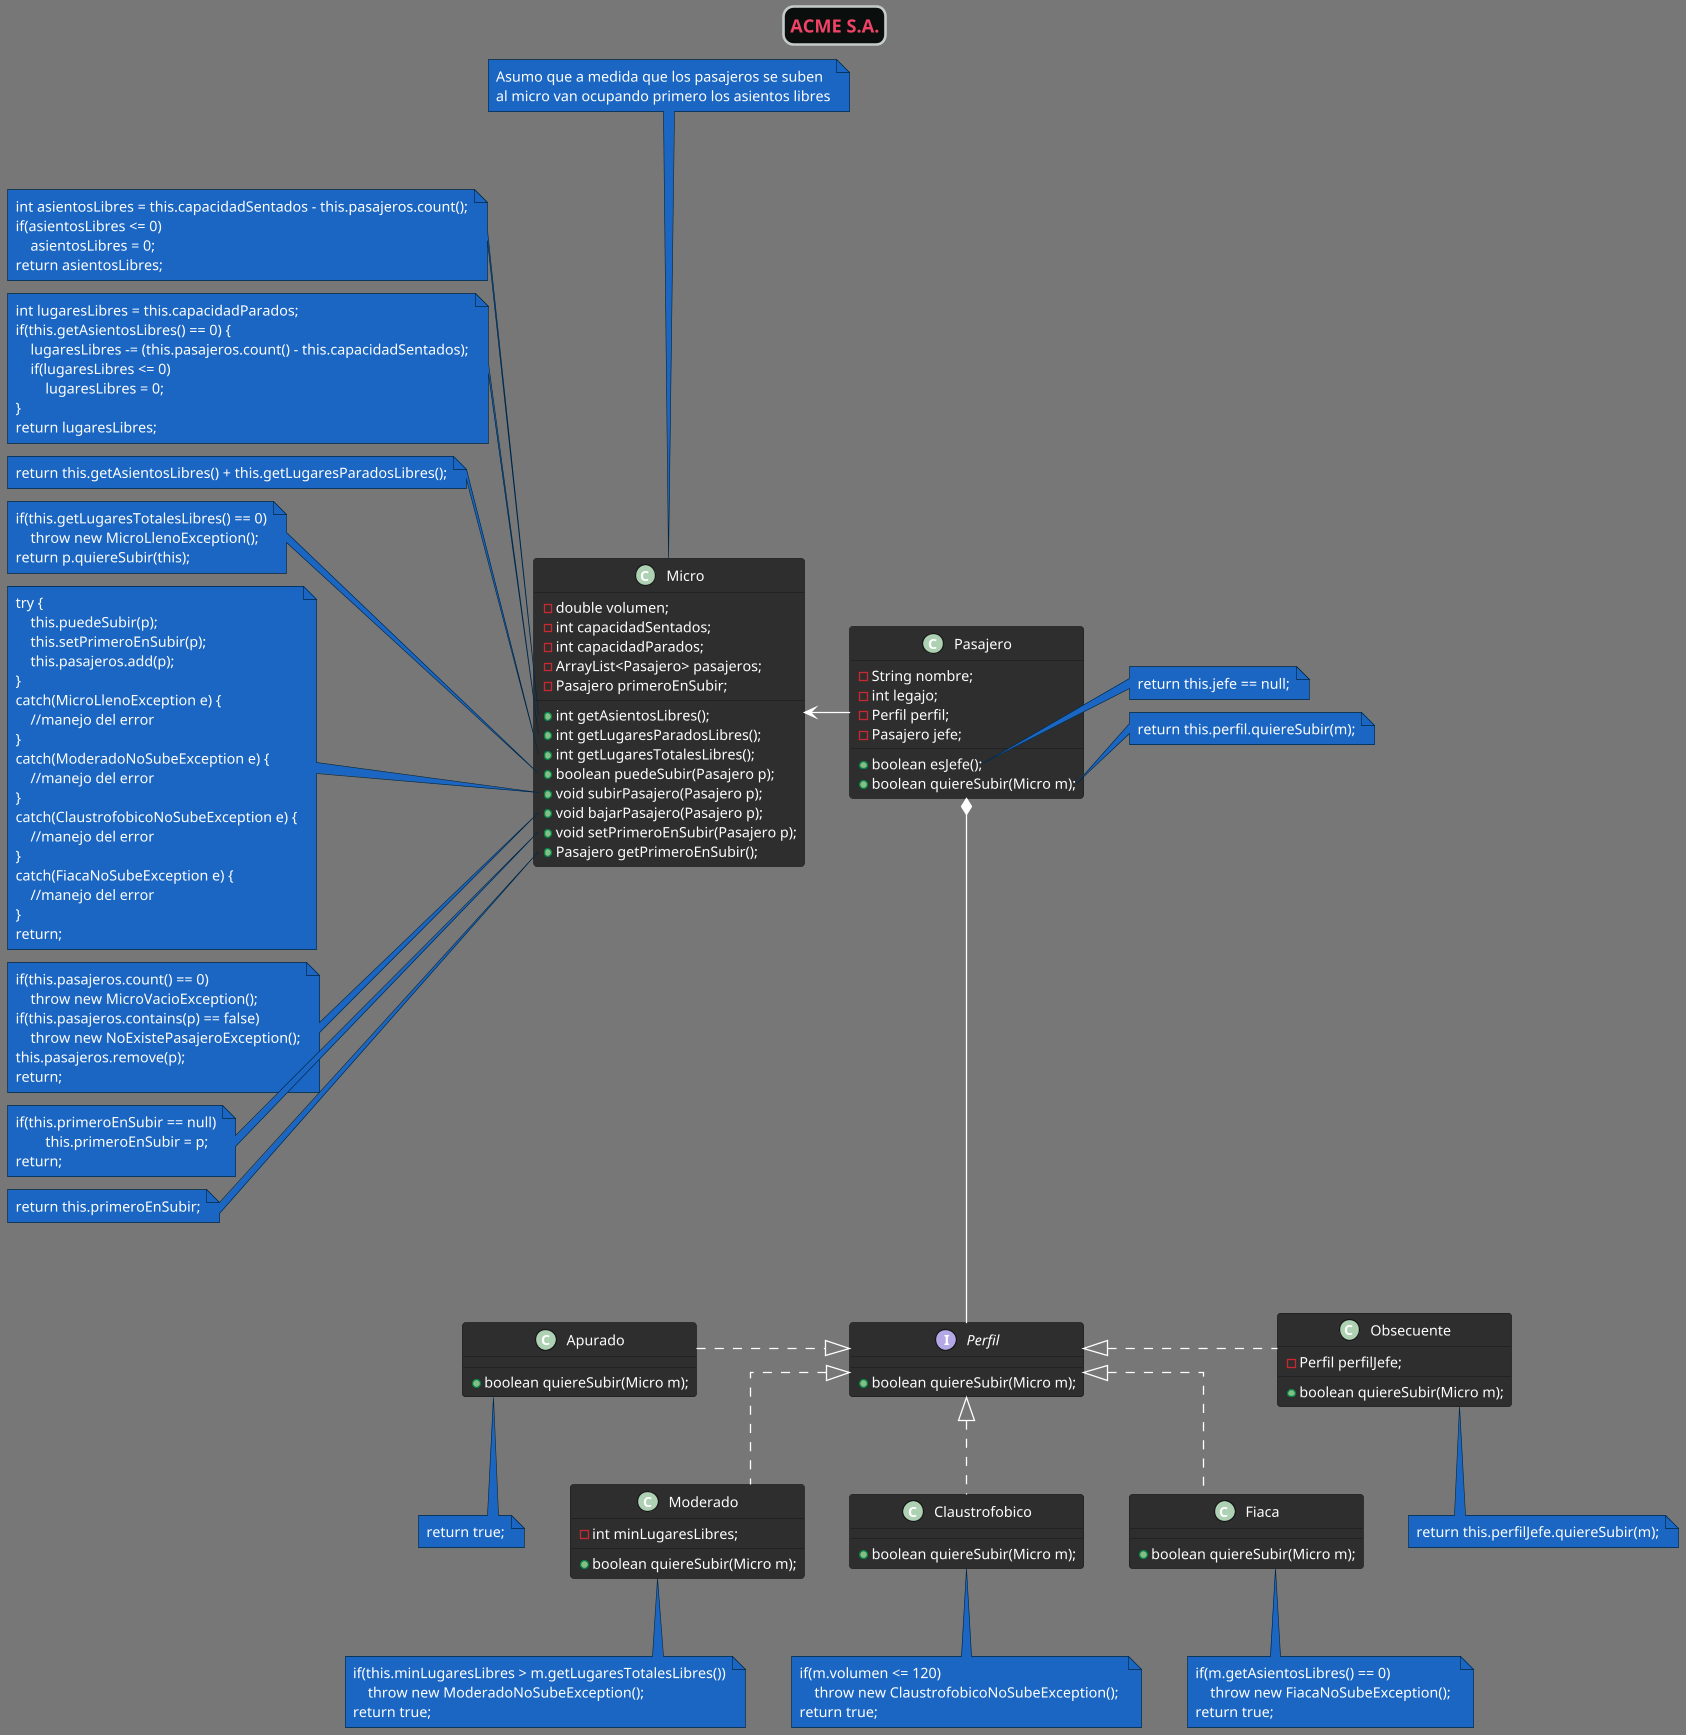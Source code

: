 @startuml
title "ACME S.A."
!theme reddress-darkblue
scale 1.3
skinparam Linetype ortho
skinparam titleBorderRoundCorner 15
skinparam titleBorderThickness 2
skinparam titleBorderColor #C4CBCA
skinparam titleBackgroundColor #0A0F0D
skinparam defaultFontColor #FFFFFF
skinparam titleFontColor #EE4266



class Micro {
    -double volumen;
    -int capacidadSentados;
    -int capacidadParados;
    -ArrayList<Pasajero> pasajeros;
    -Pasajero primeroEnSubir;

    +int getAsientosLibres();
    +int getLugaresParadosLibres();
    +int getLugaresTotalesLibres();
    +boolean puedeSubir(Pasajero p);
    +void subirPasajero(Pasajero p);
    +void bajarPasajero(Pasajero p);
    +void setPrimeroEnSubir(Pasajero p);
    +Pasajero getPrimeroEnSubir();
}

class Pasajero {
    -String nombre;
    -int legajo;
    -Perfil perfil;
    -Pasajero jefe;

    +boolean esJefe();
    +boolean quiereSubir(Micro m);
}

interface Perfil {
    +boolean quiereSubir(Micro m);
}

class Apurado {
    +boolean quiereSubir(Micro m);
}

class Claustrofobico {
    +boolean quiereSubir(Micro m);
}

class Fiaca {
    +boolean quiereSubir(Micro m);
}

class Moderado {
    -int minLugaresLibres;

    +boolean quiereSubir(Micro m);
}

class Obsecuente {
    -Perfil perfilJefe;

    +boolean quiereSubir(Micro m);
}



'Relaciones
Pasajero -l-> Micro
Pasajero *-- Perfil

Perfil <|.l. Apurado
Perfil <|.. Claustrofobico
Perfil <|.. Fiaca
Perfil <|.. Moderado
Perfil <|.r. Obsecuente


'Notas
'Perfiles
note bottom of Apurado: return true;

note bottom of Claustrofobico: if(m.volumen <= 120)\n    throw new ClaustrofobicoNoSubeException(); \nreturn true;

note bottom of Fiaca: if(m.getAsientosLibres() == 0)\n    throw new FiacaNoSubeException(); \nreturn true;

note bottom of Moderado: if(this.minLugaresLibres > m.getLugaresTotalesLibres())\n    throw new ModeradoNoSubeException(); \nreturn true;

note bottom of Obsecuente: return this.perfilJefe.quiereSubir(m);

'Pasajero
note right of Pasajero::esJefe
return this.jefe == null;
endnote

note right of Pasajero::quiereSubir
return this.perfil.quiereSubir(m);
endnote

'Micro
note as N1
Asumo que a medida que los pasajeros se suben
al micro van ocupando primero los asientos libres
endnote
Micro -u- N1

note left of Micro::getAsientosLibres
int asientosLibres = this.capacidadSentados - this.pasajeros.count();
if(asientosLibres <= 0)
    asientosLibres = 0;
return asientosLibres;
endnote

note left of Micro::getLugaresParadosLibres
int lugaresLibres = this.capacidadParados;
if(this.getAsientosLibres() == 0) {
    lugaresLibres -= (this.pasajeros.count() - this.capacidadSentados);
    if(lugaresLibres <= 0)
        lugaresLibres = 0;
}
return lugaresLibres;
endnote

note left of Micro::getLugaresTotalesLibres
return this.getAsientosLibres() + this.getLugaresParadosLibres();
endnote

note left of Micro::puedeSubir
if(this.getLugaresTotalesLibres() == 0)
    throw new MicroLlenoException();
return p.quiereSubir(this);
endnote

note left of Micro::subirPasajero
try {
    this.puedeSubir(p);
    this.setPrimeroEnSubir(p);
    this.pasajeros.add(p);
}
catch(MicroLlenoException e) {
    //manejo del error
}
catch(ModeradoNoSubeException e) {
    //manejo del error
}
catch(ClaustrofobicoNoSubeException e) {
    //manejo del error
}
catch(FiacaNoSubeException e) {
    //manejo del error
}
return;
endnote

note left of Micro::bajarPasajero
if(this.pasajeros.count() == 0)
    throw new MicroVacioException();
if(this.pasajeros.contains(p) == false)
    throw new NoExistePasajeroException();
this.pasajeros.remove(p);
return;
endnote

note left of Micro::setPrimeroEnSubir
if(this.primeroEnSubir == null)
        this.primeroEnSubir = p;
return;
endnote

note left of Micro::getPrimeroEnSubir
return this.primeroEnSubir;
endnote

@enduml